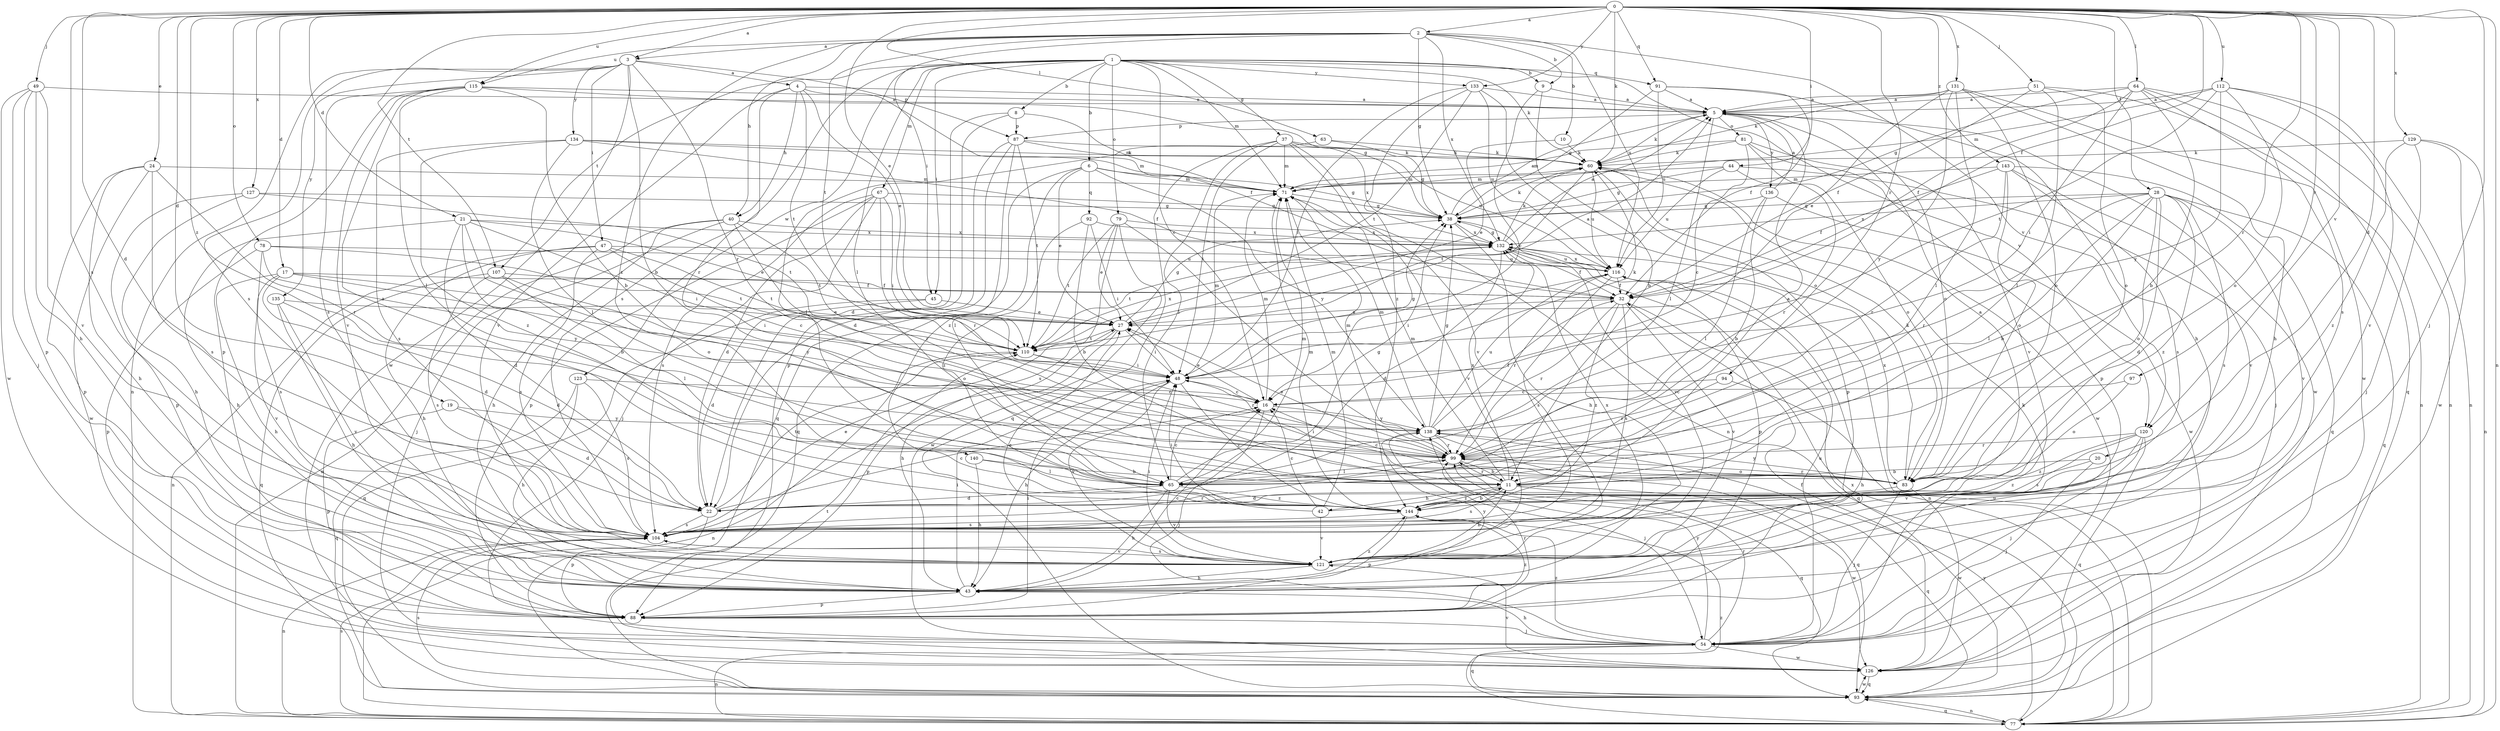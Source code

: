 strict digraph  {
0;
1;
2;
3;
4;
5;
6;
8;
9;
10;
11;
16;
17;
19;
20;
21;
22;
24;
27;
28;
32;
37;
38;
40;
42;
43;
44;
45;
47;
48;
49;
51;
54;
60;
63;
64;
65;
67;
71;
77;
78;
79;
81;
83;
87;
88;
91;
92;
93;
94;
97;
99;
104;
107;
110;
112;
115;
116;
120;
121;
123;
126;
127;
129;
131;
132;
133;
134;
135;
136;
138;
140;
143;
144;
0 -> 2  [label=a];
0 -> 3  [label=a];
0 -> 17  [label=d];
0 -> 19  [label=d];
0 -> 20  [label=d];
0 -> 21  [label=d];
0 -> 22  [label=d];
0 -> 24  [label=e];
0 -> 27  [label=e];
0 -> 28  [label=f];
0 -> 32  [label=f];
0 -> 44  [label=i];
0 -> 49  [label=j];
0 -> 51  [label=j];
0 -> 54  [label=j];
0 -> 60  [label=k];
0 -> 63  [label=l];
0 -> 64  [label=l];
0 -> 77  [label=n];
0 -> 78  [label=o];
0 -> 91  [label=q];
0 -> 94  [label=r];
0 -> 97  [label=r];
0 -> 99  [label=r];
0 -> 104  [label=s];
0 -> 107  [label=t];
0 -> 112  [label=u];
0 -> 115  [label=u];
0 -> 120  [label=v];
0 -> 127  [label=x];
0 -> 129  [label=x];
0 -> 131  [label=x];
0 -> 133  [label=y];
0 -> 140  [label=z];
0 -> 143  [label=z];
1 -> 6  [label=b];
1 -> 8  [label=b];
1 -> 9  [label=b];
1 -> 16  [label=c];
1 -> 37  [label=g];
1 -> 45  [label=i];
1 -> 60  [label=k];
1 -> 65  [label=l];
1 -> 67  [label=m];
1 -> 71  [label=m];
1 -> 79  [label=o];
1 -> 91  [label=q];
1 -> 104  [label=s];
1 -> 107  [label=t];
1 -> 120  [label=v];
1 -> 123  [label=w];
1 -> 133  [label=y];
2 -> 3  [label=a];
2 -> 9  [label=b];
2 -> 10  [label=b];
2 -> 38  [label=g];
2 -> 40  [label=h];
2 -> 45  [label=i];
2 -> 110  [label=t];
2 -> 115  [label=u];
2 -> 116  [label=u];
2 -> 120  [label=v];
2 -> 132  [label=x];
2 -> 144  [label=z];
3 -> 4  [label=a];
3 -> 11  [label=b];
3 -> 47  [label=i];
3 -> 77  [label=n];
3 -> 87  [label=p];
3 -> 99  [label=r];
3 -> 104  [label=s];
3 -> 126  [label=w];
3 -> 134  [label=y];
3 -> 135  [label=y];
4 -> 5  [label=a];
4 -> 27  [label=e];
4 -> 32  [label=f];
4 -> 40  [label=h];
4 -> 99  [label=r];
4 -> 110  [label=t];
4 -> 121  [label=v];
5 -> 60  [label=k];
5 -> 65  [label=l];
5 -> 81  [label=o];
5 -> 83  [label=o];
5 -> 87  [label=p];
5 -> 126  [label=w];
5 -> 136  [label=y];
6 -> 27  [label=e];
6 -> 38  [label=g];
6 -> 65  [label=l];
6 -> 71  [label=m];
6 -> 92  [label=q];
6 -> 93  [label=q];
6 -> 138  [label=y];
8 -> 22  [label=d];
8 -> 71  [label=m];
8 -> 87  [label=p];
8 -> 88  [label=p];
9 -> 5  [label=a];
9 -> 11  [label=b];
9 -> 16  [label=c];
10 -> 27  [label=e];
10 -> 60  [label=k];
11 -> 5  [label=a];
11 -> 42  [label=h];
11 -> 71  [label=m];
11 -> 93  [label=q];
11 -> 99  [label=r];
11 -> 104  [label=s];
11 -> 126  [label=w];
11 -> 132  [label=x];
11 -> 144  [label=z];
16 -> 27  [label=e];
16 -> 54  [label=j];
16 -> 71  [label=m];
16 -> 138  [label=y];
17 -> 22  [label=d];
17 -> 32  [label=f];
17 -> 43  [label=h];
17 -> 48  [label=i];
17 -> 121  [label=v];
17 -> 138  [label=y];
19 -> 22  [label=d];
19 -> 88  [label=p];
19 -> 138  [label=y];
20 -> 11  [label=b];
20 -> 54  [label=j];
20 -> 144  [label=z];
21 -> 11  [label=b];
21 -> 22  [label=d];
21 -> 27  [label=e];
21 -> 43  [label=h];
21 -> 48  [label=i];
21 -> 83  [label=o];
21 -> 132  [label=x];
22 -> 16  [label=c];
22 -> 88  [label=p];
22 -> 104  [label=s];
22 -> 110  [label=t];
24 -> 43  [label=h];
24 -> 71  [label=m];
24 -> 88  [label=p];
24 -> 99  [label=r];
24 -> 104  [label=s];
24 -> 126  [label=w];
27 -> 5  [label=a];
27 -> 38  [label=g];
27 -> 43  [label=h];
27 -> 48  [label=i];
27 -> 88  [label=p];
27 -> 110  [label=t];
28 -> 11  [label=b];
28 -> 22  [label=d];
28 -> 38  [label=g];
28 -> 65  [label=l];
28 -> 83  [label=o];
28 -> 93  [label=q];
28 -> 99  [label=r];
28 -> 104  [label=s];
28 -> 121  [label=v];
28 -> 132  [label=x];
28 -> 144  [label=z];
32 -> 27  [label=e];
32 -> 93  [label=q];
32 -> 99  [label=r];
32 -> 104  [label=s];
32 -> 121  [label=v];
32 -> 144  [label=z];
37 -> 48  [label=i];
37 -> 60  [label=k];
37 -> 65  [label=l];
37 -> 71  [label=m];
37 -> 77  [label=n];
37 -> 93  [label=q];
37 -> 121  [label=v];
37 -> 132  [label=x];
38 -> 5  [label=a];
38 -> 43  [label=h];
38 -> 60  [label=k];
38 -> 121  [label=v];
38 -> 132  [label=x];
40 -> 43  [label=h];
40 -> 54  [label=j];
40 -> 77  [label=n];
40 -> 99  [label=r];
40 -> 110  [label=t];
40 -> 132  [label=x];
42 -> 5  [label=a];
42 -> 16  [label=c];
42 -> 48  [label=i];
42 -> 71  [label=m];
42 -> 121  [label=v];
43 -> 16  [label=c];
43 -> 48  [label=i];
43 -> 88  [label=p];
43 -> 138  [label=y];
43 -> 144  [label=z];
44 -> 38  [label=g];
44 -> 54  [label=j];
44 -> 71  [label=m];
44 -> 99  [label=r];
44 -> 116  [label=u];
45 -> 22  [label=d];
45 -> 27  [label=e];
45 -> 93  [label=q];
47 -> 16  [label=c];
47 -> 43  [label=h];
47 -> 77  [label=n];
47 -> 104  [label=s];
47 -> 110  [label=t];
47 -> 116  [label=u];
48 -> 16  [label=c];
48 -> 38  [label=g];
48 -> 43  [label=h];
48 -> 60  [label=k];
48 -> 71  [label=m];
48 -> 121  [label=v];
48 -> 144  [label=z];
49 -> 5  [label=a];
49 -> 43  [label=h];
49 -> 54  [label=j];
49 -> 88  [label=p];
49 -> 121  [label=v];
49 -> 126  [label=w];
51 -> 5  [label=a];
51 -> 32  [label=f];
51 -> 65  [label=l];
51 -> 77  [label=n];
51 -> 83  [label=o];
54 -> 43  [label=h];
54 -> 60  [label=k];
54 -> 77  [label=n];
54 -> 93  [label=q];
54 -> 99  [label=r];
54 -> 116  [label=u];
54 -> 126  [label=w];
54 -> 138  [label=y];
54 -> 144  [label=z];
60 -> 71  [label=m];
60 -> 88  [label=p];
60 -> 110  [label=t];
60 -> 116  [label=u];
60 -> 126  [label=w];
63 -> 38  [label=g];
63 -> 60  [label=k];
63 -> 65  [label=l];
64 -> 5  [label=a];
64 -> 11  [label=b];
64 -> 32  [label=f];
64 -> 38  [label=g];
64 -> 48  [label=i];
64 -> 77  [label=n];
64 -> 93  [label=q];
64 -> 104  [label=s];
65 -> 16  [label=c];
65 -> 22  [label=d];
65 -> 38  [label=g];
65 -> 43  [label=h];
65 -> 71  [label=m];
65 -> 121  [label=v];
65 -> 144  [label=z];
67 -> 22  [label=d];
67 -> 38  [label=g];
67 -> 48  [label=i];
67 -> 54  [label=j];
67 -> 88  [label=p];
67 -> 99  [label=r];
67 -> 104  [label=s];
71 -> 38  [label=g];
71 -> 121  [label=v];
77 -> 93  [label=q];
77 -> 104  [label=s];
77 -> 116  [label=u];
77 -> 132  [label=x];
77 -> 138  [label=y];
77 -> 144  [label=z];
78 -> 88  [label=p];
78 -> 104  [label=s];
78 -> 110  [label=t];
78 -> 116  [label=u];
78 -> 138  [label=y];
79 -> 27  [label=e];
79 -> 99  [label=r];
79 -> 104  [label=s];
79 -> 110  [label=t];
79 -> 126  [label=w];
79 -> 132  [label=x];
81 -> 16  [label=c];
81 -> 60  [label=k];
81 -> 71  [label=m];
81 -> 83  [label=o];
81 -> 88  [label=p];
81 -> 121  [label=v];
83 -> 16  [label=c];
83 -> 22  [label=d];
83 -> 48  [label=i];
83 -> 54  [label=j];
83 -> 60  [label=k];
83 -> 99  [label=r];
83 -> 126  [label=w];
83 -> 132  [label=x];
83 -> 138  [label=y];
87 -> 22  [label=d];
87 -> 60  [label=k];
87 -> 93  [label=q];
87 -> 110  [label=t];
87 -> 116  [label=u];
87 -> 144  [label=z];
88 -> 48  [label=i];
88 -> 54  [label=j];
88 -> 99  [label=r];
88 -> 144  [label=z];
91 -> 5  [label=a];
91 -> 32  [label=f];
91 -> 38  [label=g];
91 -> 43  [label=h];
91 -> 116  [label=u];
92 -> 11  [label=b];
92 -> 48  [label=i];
92 -> 132  [label=x];
92 -> 144  [label=z];
93 -> 77  [label=n];
93 -> 104  [label=s];
93 -> 126  [label=w];
94 -> 16  [label=c];
94 -> 43  [label=h];
94 -> 99  [label=r];
97 -> 16  [label=c];
97 -> 83  [label=o];
99 -> 11  [label=b];
99 -> 27  [label=e];
99 -> 65  [label=l];
99 -> 71  [label=m];
99 -> 83  [label=o];
99 -> 93  [label=q];
104 -> 27  [label=e];
104 -> 77  [label=n];
104 -> 99  [label=r];
104 -> 121  [label=v];
107 -> 32  [label=f];
107 -> 65  [label=l];
107 -> 83  [label=o];
107 -> 93  [label=q];
107 -> 104  [label=s];
110 -> 48  [label=i];
110 -> 77  [label=n];
110 -> 99  [label=r];
110 -> 132  [label=x];
112 -> 5  [label=a];
112 -> 71  [label=m];
112 -> 77  [label=n];
112 -> 83  [label=o];
112 -> 110  [label=t];
112 -> 121  [label=v];
112 -> 138  [label=y];
115 -> 5  [label=a];
115 -> 11  [label=b];
115 -> 38  [label=g];
115 -> 65  [label=l];
115 -> 88  [label=p];
115 -> 104  [label=s];
115 -> 121  [label=v];
115 -> 144  [label=z];
116 -> 32  [label=f];
116 -> 48  [label=i];
116 -> 77  [label=n];
116 -> 99  [label=r];
116 -> 104  [label=s];
116 -> 132  [label=x];
120 -> 54  [label=j];
120 -> 93  [label=q];
120 -> 99  [label=r];
120 -> 104  [label=s];
120 -> 121  [label=v];
120 -> 144  [label=z];
121 -> 11  [label=b];
121 -> 27  [label=e];
121 -> 43  [label=h];
121 -> 48  [label=i];
121 -> 104  [label=s];
121 -> 132  [label=x];
123 -> 16  [label=c];
123 -> 43  [label=h];
123 -> 93  [label=q];
123 -> 104  [label=s];
126 -> 32  [label=f];
126 -> 93  [label=q];
126 -> 110  [label=t];
126 -> 121  [label=v];
127 -> 38  [label=g];
127 -> 43  [label=h];
127 -> 88  [label=p];
127 -> 110  [label=t];
129 -> 54  [label=j];
129 -> 60  [label=k];
129 -> 77  [label=n];
129 -> 126  [label=w];
129 -> 144  [label=z];
131 -> 5  [label=a];
131 -> 27  [label=e];
131 -> 43  [label=h];
131 -> 60  [label=k];
131 -> 65  [label=l];
131 -> 83  [label=o];
131 -> 126  [label=w];
131 -> 138  [label=y];
132 -> 5  [label=a];
132 -> 22  [label=d];
132 -> 32  [label=f];
132 -> 38  [label=g];
132 -> 60  [label=k];
132 -> 88  [label=p];
132 -> 110  [label=t];
132 -> 116  [label=u];
133 -> 5  [label=a];
133 -> 48  [label=i];
133 -> 83  [label=o];
133 -> 110  [label=t];
133 -> 116  [label=u];
133 -> 144  [label=z];
134 -> 32  [label=f];
134 -> 60  [label=k];
134 -> 65  [label=l];
134 -> 71  [label=m];
134 -> 104  [label=s];
134 -> 144  [label=z];
135 -> 22  [label=d];
135 -> 27  [label=e];
135 -> 43  [label=h];
135 -> 121  [label=v];
136 -> 5  [label=a];
136 -> 11  [label=b];
136 -> 38  [label=g];
136 -> 65  [label=l];
136 -> 126  [label=w];
138 -> 32  [label=f];
138 -> 38  [label=g];
138 -> 54  [label=j];
138 -> 71  [label=m];
138 -> 93  [label=q];
138 -> 99  [label=r];
138 -> 116  [label=u];
140 -> 11  [label=b];
140 -> 43  [label=h];
140 -> 65  [label=l];
143 -> 32  [label=f];
143 -> 71  [label=m];
143 -> 83  [label=o];
143 -> 93  [label=q];
143 -> 99  [label=r];
143 -> 104  [label=s];
143 -> 121  [label=v];
144 -> 11  [label=b];
144 -> 71  [label=m];
144 -> 88  [label=p];
144 -> 104  [label=s];
}

